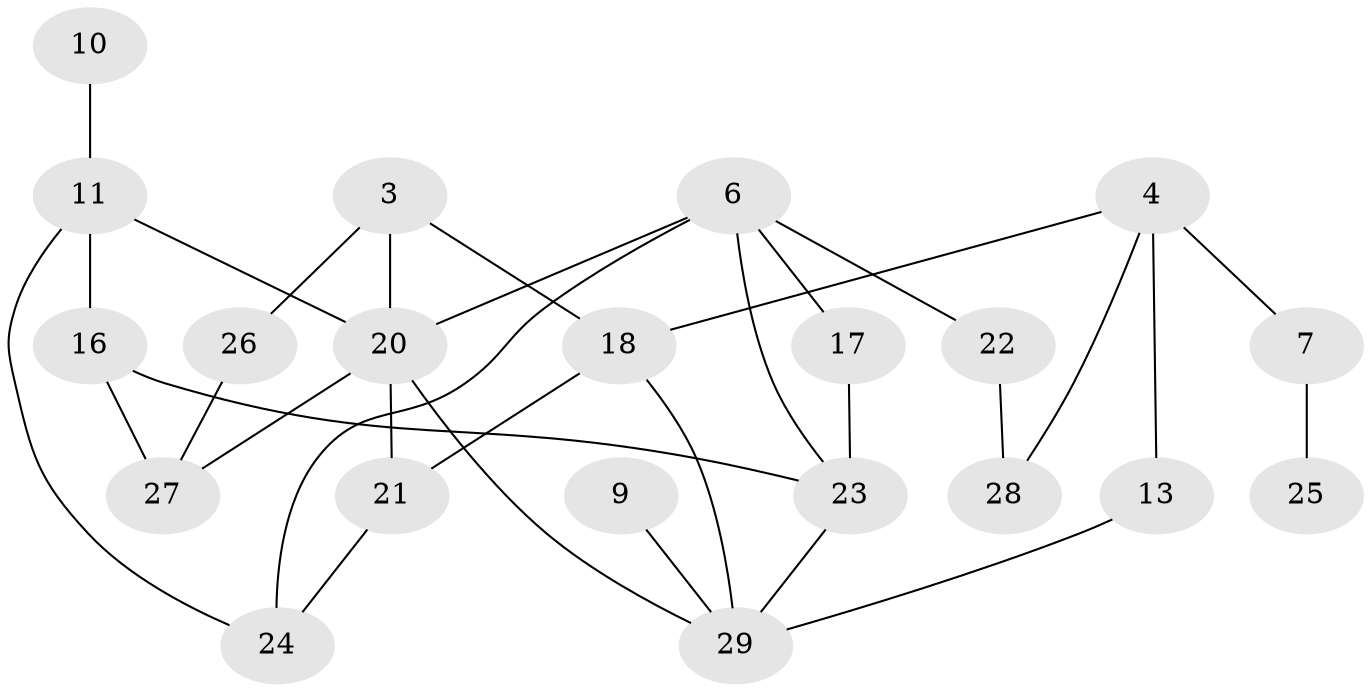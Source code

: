 // original degree distribution, {2: 0.2807017543859649, 4: 0.14035087719298245, 1: 0.21052631578947367, 3: 0.21052631578947367, 0: 0.12280701754385964, 5: 0.03508771929824561}
// Generated by graph-tools (version 1.1) at 2025/00/03/09/25 03:00:53]
// undirected, 21 vertices, 31 edges
graph export_dot {
graph [start="1"]
  node [color=gray90,style=filled];
  3;
  4;
  6;
  7;
  9;
  10;
  11;
  13;
  16;
  17;
  18;
  20;
  21;
  22;
  23;
  24;
  25;
  26;
  27;
  28;
  29;
  3 -- 18 [weight=1.0];
  3 -- 20 [weight=1.0];
  3 -- 26 [weight=1.0];
  4 -- 7 [weight=1.0];
  4 -- 13 [weight=1.0];
  4 -- 18 [weight=1.0];
  4 -- 28 [weight=1.0];
  6 -- 17 [weight=1.0];
  6 -- 20 [weight=1.0];
  6 -- 22 [weight=1.0];
  6 -- 23 [weight=1.0];
  6 -- 24 [weight=1.0];
  7 -- 25 [weight=1.0];
  9 -- 29 [weight=1.0];
  10 -- 11 [weight=1.0];
  11 -- 16 [weight=1.0];
  11 -- 20 [weight=1.0];
  11 -- 24 [weight=1.0];
  13 -- 29 [weight=1.0];
  16 -- 23 [weight=1.0];
  16 -- 27 [weight=1.0];
  17 -- 23 [weight=1.0];
  18 -- 21 [weight=1.0];
  18 -- 29 [weight=1.0];
  20 -- 21 [weight=1.0];
  20 -- 27 [weight=1.0];
  20 -- 29 [weight=1.0];
  21 -- 24 [weight=1.0];
  22 -- 28 [weight=1.0];
  23 -- 29 [weight=1.0];
  26 -- 27 [weight=1.0];
}
